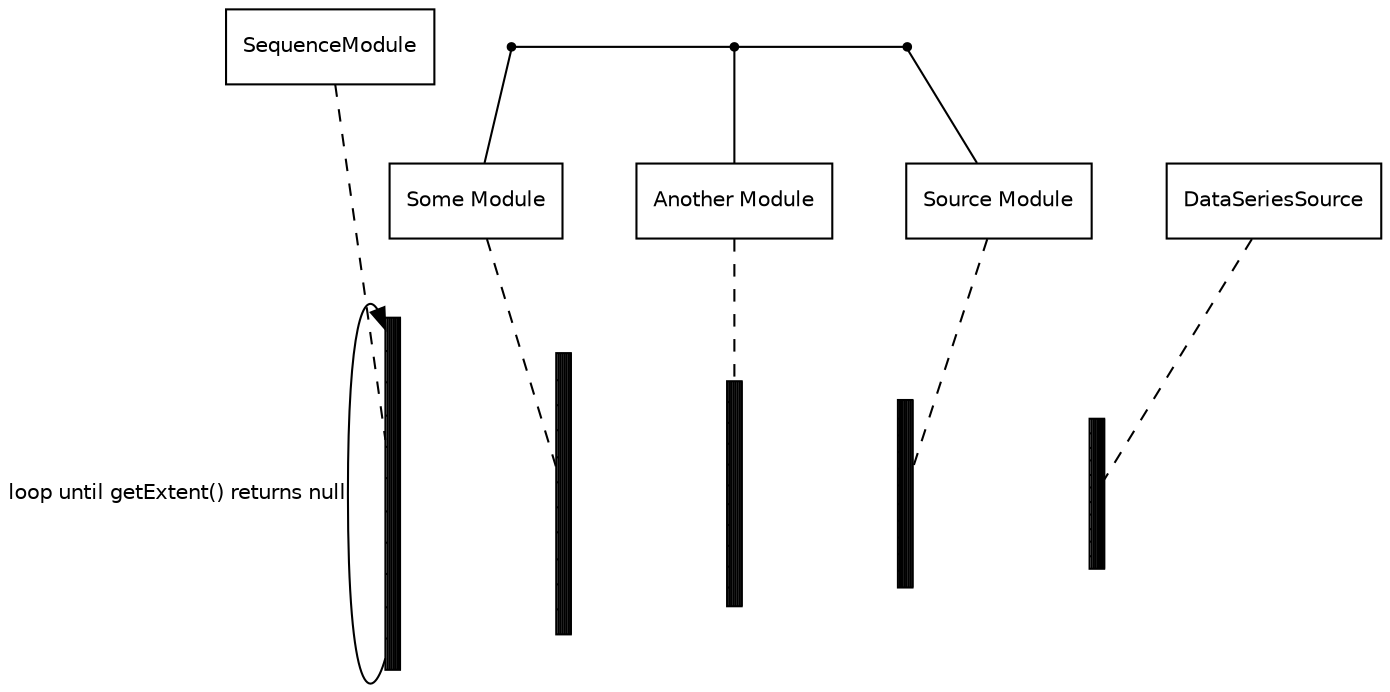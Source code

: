digraph Modules {
    concentrate=true;
    node [shape=record, fontname=Helvetica, fontsize=10];
    edge [fontname=Helvetica, fontsize=10];
    { rank=same;
        Seq [label="SequenceModule"];
        SeqM1[shape=point];
        SeqM2[shape=point];
        Seqsrc[shape=point];
    }
    { rank=same;
        M1 [label="Some Module"];
        M2 [label="Another Module"];
        Source [label="Source Module"];
        DSSource[label="DataSeriesSource"];
    }
    Seq->SeqM1[arrowtail=odiamond, arrowhead=none];
    SeqM1->SeqM2->Seqsrc[arrowhead=none];

    SeqM1->M1[arrowhead=none];
    SeqM2->M2[arrowhead=none];
    Seqsrc->Source[arrowhead=none];
    M1->M2->Source;
    Source->DSSource[arrowtail=diamond, arrowhead=none];

    { rank=same;
        node [group=Op, width=0.1, label="{<a>|<a1>|<a2>|<a3>|<a4>|<a5>|<a6>|<a7>|<a8>|<a9>|<a10>}|<b>|<c>|<d>|<empty1>|<empty2>|<empty3>|<w>|<x>|<y>|<z>", fixedsize=true];
        SeqOp [shape=record, height=2.35];
        M1Op [height=1.87];
        M2Op [height=1.5];
        SourceOp [height=1.25];
        DSSourceOp [height=1];

        UserCall [style=invis, height=2.35, width=0];
    }

    Seq->SeqOp [arrowhead=none, style=dashed];
    M1->M1Op [arrowhead=none, style=dashed];
    M2->M2Op [arrowhead=none, style=dashed];
    Source->SourceOp [arrowhead=none, style=dashed];
    DSSource->DSSourceOp [arrowhead=none, style=dashed];

    SeqOp:b->M1Op:a [label="GetExtent()"];
    M1Op:b->M2Op:a [label="GetExtent()"];
    M2Op:b->SourceOp:a [label="GetExtent()"];
    SourceOp:b->DSSourceOp:a [label="preadExtent()"];

    SeqOp:y->M1Op:z [arrowhead=none, arrowtail=normal];
    M1Op:y->M2Op:z [arrowhead=none, arrowtail=normal];
    M2Op:y->SourceOp:z [arrowhead=none, arrowtail=normal];
    SourceOp:y->DSSourceOp:z [arrowhead=none, arrowtail=normal];

    UserCall:a->SeqOp:a [label="getAndDelete()"];

    SeqOp:a10->SeqOp:a [label="loop until getExtent() returns null"];

}
